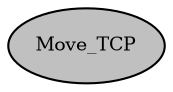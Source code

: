 digraph pastafarianism {
ordering=out;
graph [fontname="times-roman"];
node [fontname="times-roman"];
edge [fontname="times-roman"];
Move_TCP [fillcolor=gray, fontcolor=black, fontsize=9, label=Move_TCP, shape=ellipse, style=filled];
}
